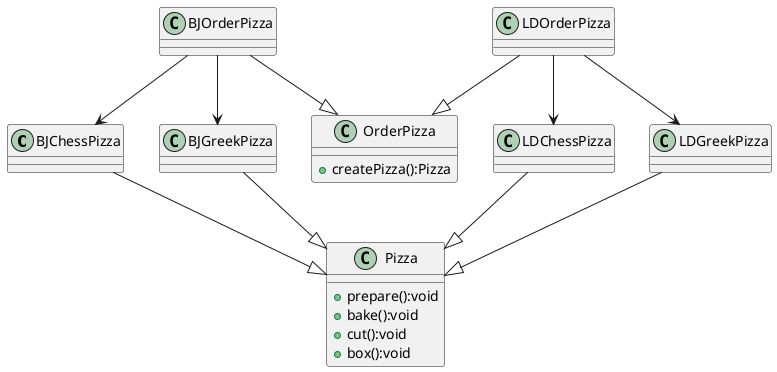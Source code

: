 @startuml

BJChessPizza --|>Pizza
BJGreekPizza --|>Pizza
LDChessPizza --|>Pizza
LDGreekPizza --|>Pizza
BJOrderPizza --|>OrderPizza
LDOrderPizza --|>OrderPizza
BJOrderPizza -->BJGreekPizza
BJOrderPizza -->BJChessPizza
LDOrderPizza -->LDChessPizza
LDOrderPizza -->LDGreekPizza

class Pizza{
+ prepare():void
+ bake():void
+ cut():void
+ box():void
}
class BJChessPizza
class BJGreekPizza
class LDChessPizza
class LDGreekPizza
class OrderPizza{
+ createPizza():Pizza
}
class BJOrderPizza
class LDOrderPizza


@enduml